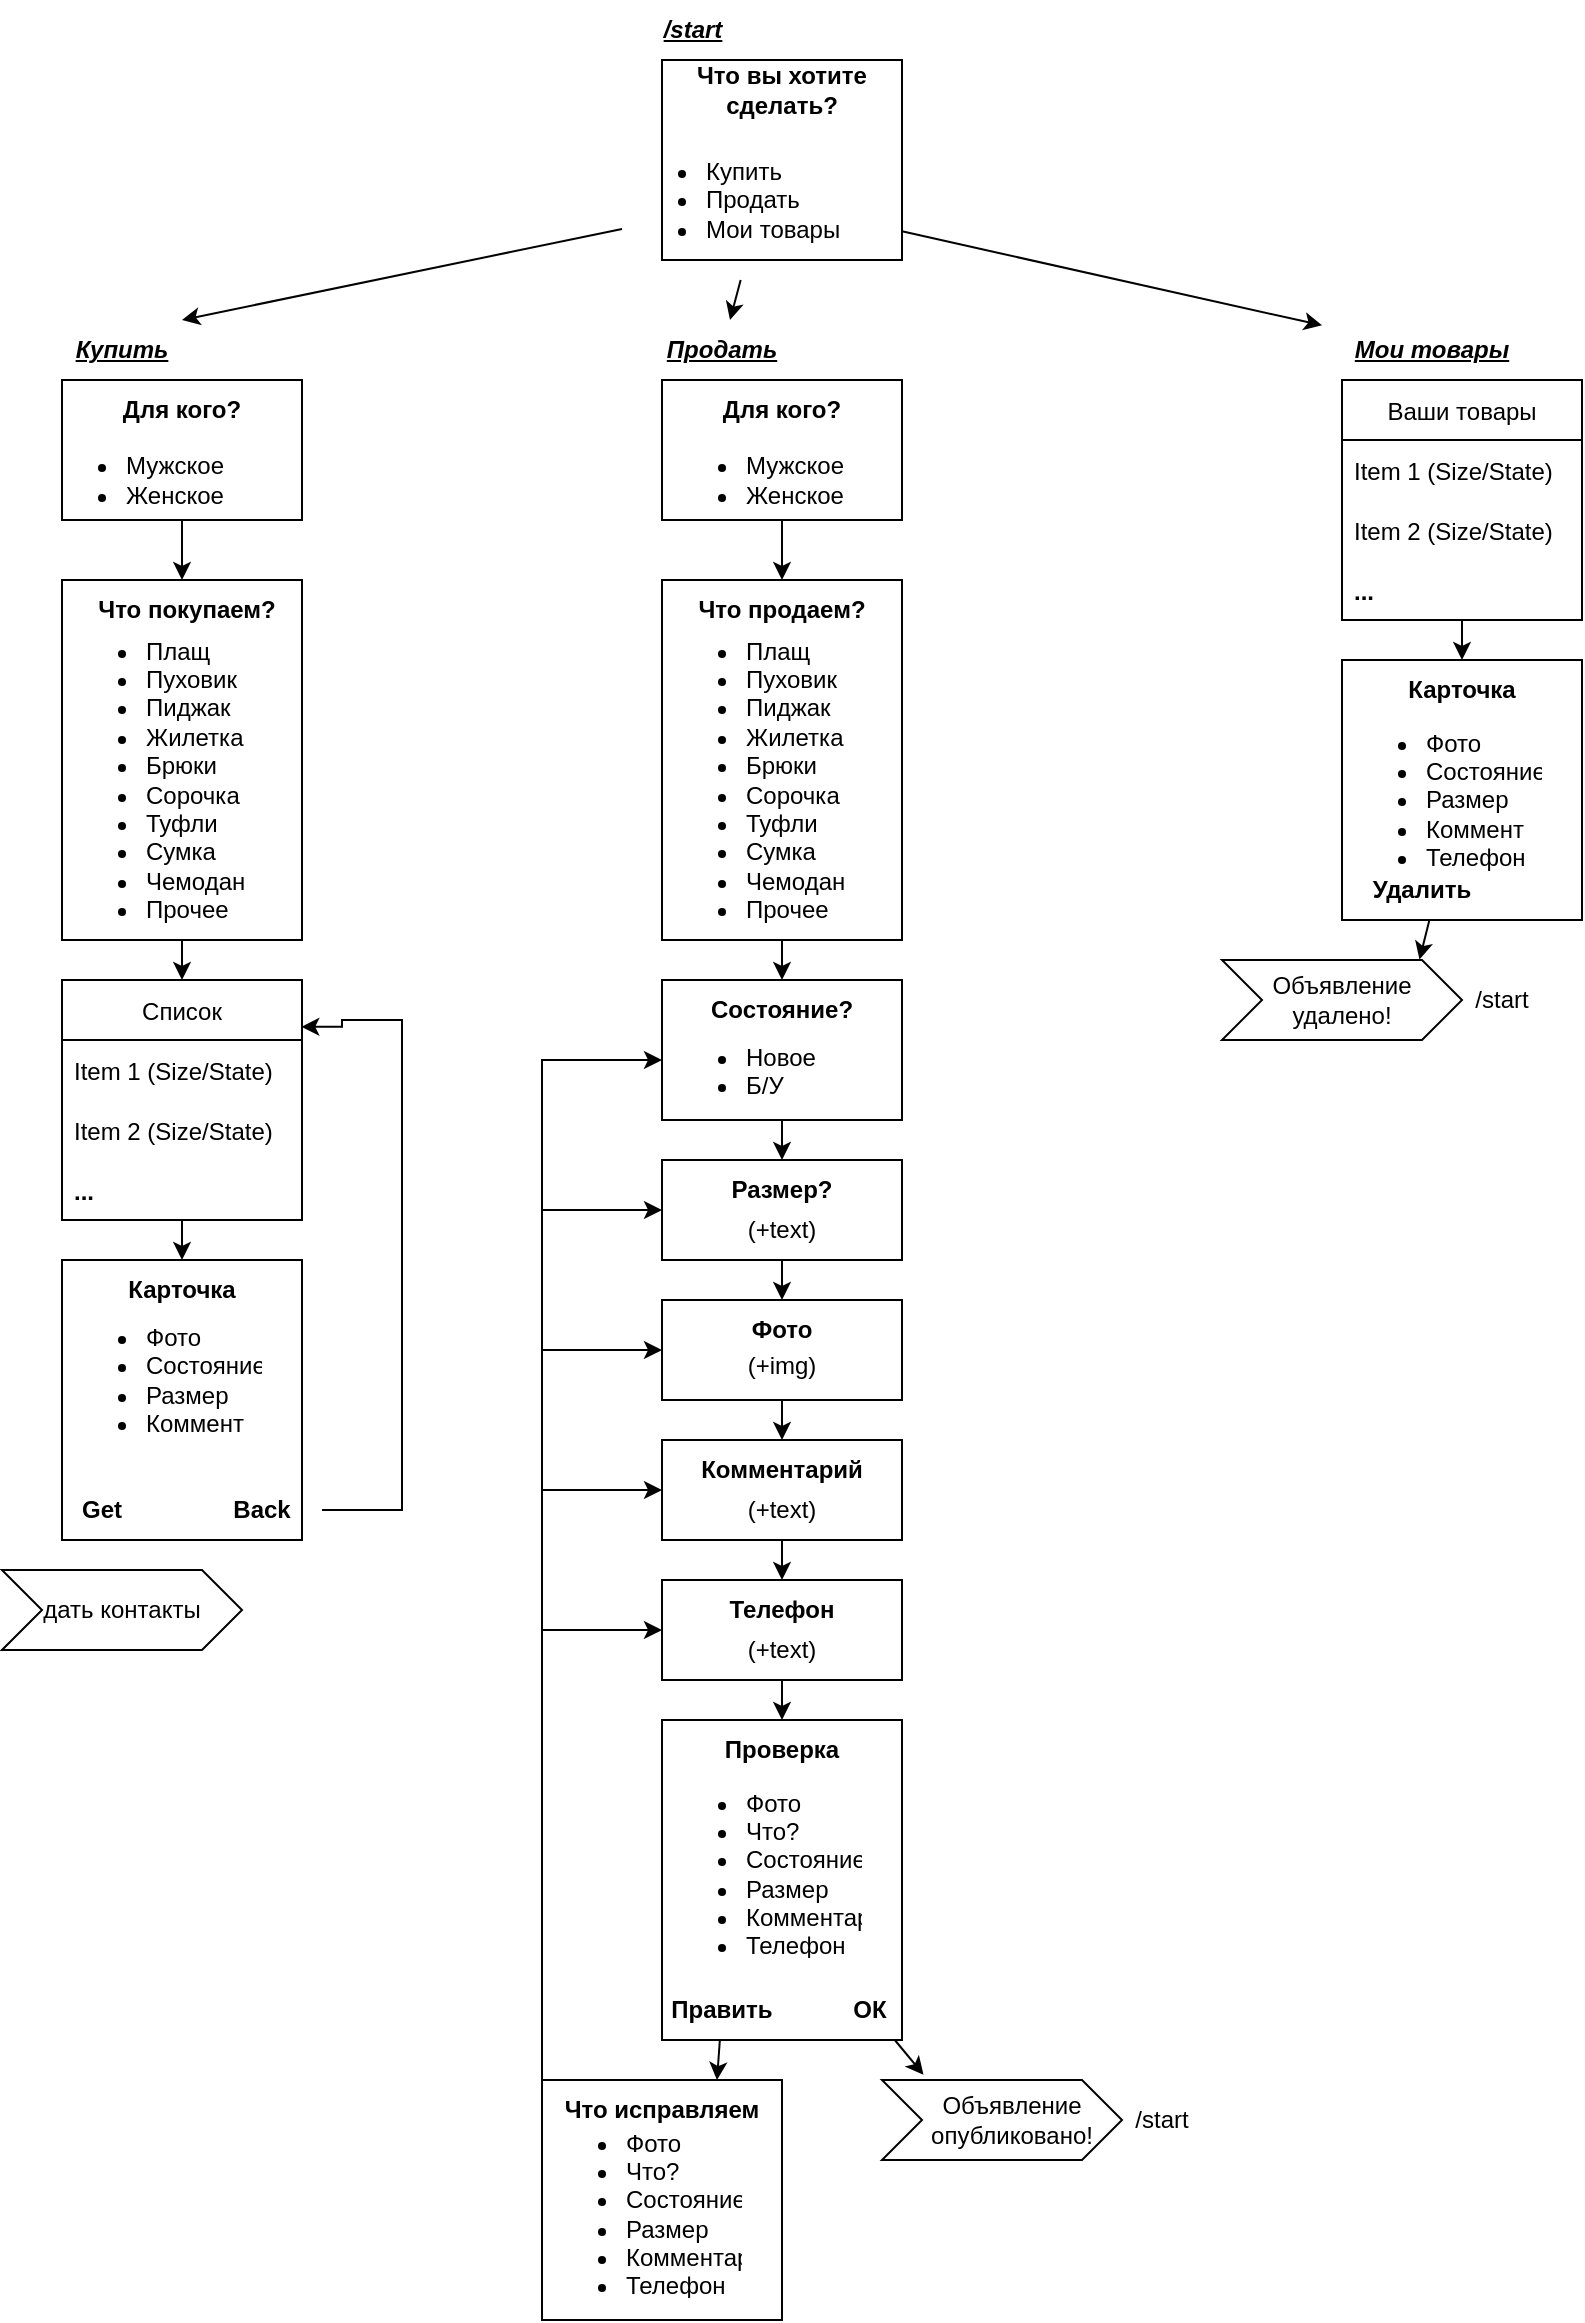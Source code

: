 <mxfile version="20.4.1" type="device"><diagram id="dTQ5eyEPAnfbLw3AmgCp" name="Страница 1"><mxGraphModel dx="1138" dy="603" grid="1" gridSize="10" guides="1" tooltips="1" connect="1" arrows="1" fold="1" page="1" pageScale="1" pageWidth="827" pageHeight="1169" math="0" shadow="0"><root><mxCell id="0"/><mxCell id="1" parent="0"/><mxCell id="f-jlV77nB6q5IYihEMAb-1" value="" style="rounded=0;whiteSpace=wrap;html=1;" vertex="1" parent="1"><mxGeometry x="340" y="40" width="120" height="100" as="geometry"/></mxCell><mxCell id="f-jlV77nB6q5IYihEMAb-2" value="/start" style="text;html=1;align=center;verticalAlign=middle;resizable=0;points=[];autosize=1;strokeColor=none;fillColor=none;fontStyle=7" vertex="1" parent="1"><mxGeometry x="330" y="10" width="50" height="30" as="geometry"/></mxCell><mxCell id="f-jlV77nB6q5IYihEMAb-4" value="&lt;ul&gt;&lt;li&gt;Купить&lt;/li&gt;&lt;li&gt;Продать&lt;/li&gt;&lt;li&gt;Мои товары&lt;/li&gt;&lt;/ul&gt;" style="text;strokeColor=none;fillColor=none;html=1;whiteSpace=wrap;verticalAlign=middle;overflow=hidden;" vertex="1" parent="1"><mxGeometry x="320" y="70" width="140" height="80" as="geometry"/></mxCell><mxCell id="f-jlV77nB6q5IYihEMAb-5" value="Что вы хотите сделать?" style="text;html=1;strokeColor=none;fillColor=none;align=center;verticalAlign=middle;whiteSpace=wrap;rounded=0;fontStyle=1" vertex="1" parent="1"><mxGeometry x="355" y="40" width="90" height="30" as="geometry"/></mxCell><mxCell id="f-jlV77nB6q5IYihEMAb-6" value="" style="rounded=0;whiteSpace=wrap;html=1;" vertex="1" parent="1"><mxGeometry x="340" y="200" width="120" height="70" as="geometry"/></mxCell><mxCell id="f-jlV77nB6q5IYihEMAb-7" value="Продать" style="text;html=1;strokeColor=none;fillColor=none;align=center;verticalAlign=middle;whiteSpace=wrap;rounded=0;fontStyle=7" vertex="1" parent="1"><mxGeometry x="340" y="170" width="60" height="30" as="geometry"/></mxCell><mxCell id="f-jlV77nB6q5IYihEMAb-8" value="" style="rounded=0;whiteSpace=wrap;html=1;" vertex="1" parent="1"><mxGeometry x="40" y="200" width="120" height="70" as="geometry"/></mxCell><mxCell id="f-jlV77nB6q5IYihEMAb-9" value="Купить" style="text;html=1;strokeColor=none;fillColor=none;align=center;verticalAlign=middle;whiteSpace=wrap;rounded=0;fontStyle=7" vertex="1" parent="1"><mxGeometry x="40" y="170" width="60" height="30" as="geometry"/></mxCell><mxCell id="f-jlV77nB6q5IYihEMAb-11" value="" style="endArrow=classic;html=1;rounded=0;entryX=1;entryY=0;entryDx=0;entryDy=0;" edge="1" parent="1" source="f-jlV77nB6q5IYihEMAb-4" target="f-jlV77nB6q5IYihEMAb-9"><mxGeometry width="50" height="50" relative="1" as="geometry"><mxPoint x="230" y="190" as="sourcePoint"/><mxPoint x="280" y="140" as="targetPoint"/></mxGeometry></mxCell><mxCell id="f-jlV77nB6q5IYihEMAb-13" value="Мои товары" style="text;html=1;strokeColor=none;fillColor=none;align=center;verticalAlign=middle;whiteSpace=wrap;rounded=0;fontStyle=7" vertex="1" parent="1"><mxGeometry x="670" y="170" width="110" height="30" as="geometry"/></mxCell><mxCell id="f-jlV77nB6q5IYihEMAb-14" value="" style="endArrow=classic;html=1;rounded=0;" edge="1" parent="1" source="f-jlV77nB6q5IYihEMAb-4" target="f-jlV77nB6q5IYihEMAb-7"><mxGeometry width="50" height="50" relative="1" as="geometry"><mxPoint x="250" y="270" as="sourcePoint"/><mxPoint x="300" y="220" as="targetPoint"/></mxGeometry></mxCell><mxCell id="f-jlV77nB6q5IYihEMAb-15" value="" style="endArrow=classic;html=1;rounded=0;" edge="1" parent="1" source="f-jlV77nB6q5IYihEMAb-4" target="f-jlV77nB6q5IYihEMAb-13"><mxGeometry width="50" height="50" relative="1" as="geometry"><mxPoint x="550" y="240" as="sourcePoint"/><mxPoint x="600" y="190" as="targetPoint"/></mxGeometry></mxCell><mxCell id="f-jlV77nB6q5IYihEMAb-16" value="Для кого?" style="text;html=1;strokeColor=none;fillColor=none;align=center;verticalAlign=middle;whiteSpace=wrap;rounded=0;fontStyle=1" vertex="1" parent="1"><mxGeometry x="355" y="200" width="90" height="30" as="geometry"/></mxCell><mxCell id="f-jlV77nB6q5IYihEMAb-18" value="&lt;ul&gt;&lt;li&gt;Мужское&lt;/li&gt;&lt;li&gt;Женское&lt;/li&gt;&lt;/ul&gt;" style="text;strokeColor=none;fillColor=none;html=1;whiteSpace=wrap;verticalAlign=middle;overflow=hidden;" vertex="1" parent="1"><mxGeometry x="340" y="210" width="100" height="80" as="geometry"/></mxCell><mxCell id="f-jlV77nB6q5IYihEMAb-19" value="" style="endArrow=classic;html=1;rounded=0;" edge="1" parent="1" source="f-jlV77nB6q5IYihEMAb-6"><mxGeometry width="50" height="50" relative="1" as="geometry"><mxPoint x="570" y="250" as="sourcePoint"/><mxPoint x="400" y="300" as="targetPoint"/></mxGeometry></mxCell><mxCell id="f-jlV77nB6q5IYihEMAb-20" value="" style="rounded=0;whiteSpace=wrap;html=1;" vertex="1" parent="1"><mxGeometry x="340" y="300" width="120" height="180" as="geometry"/></mxCell><mxCell id="f-jlV77nB6q5IYihEMAb-21" value="Что продаем?" style="text;html=1;strokeColor=none;fillColor=none;align=center;verticalAlign=middle;whiteSpace=wrap;rounded=0;fontStyle=1" vertex="1" parent="1"><mxGeometry x="355" y="300" width="90" height="30" as="geometry"/></mxCell><mxCell id="f-jlV77nB6q5IYihEMAb-23" value="&lt;ul&gt;&lt;li&gt;Плащ&lt;/li&gt;&lt;li&gt;Пуховик&lt;/li&gt;&lt;li&gt;Пиджак&lt;/li&gt;&lt;li&gt;Жилетка&lt;/li&gt;&lt;li&gt;Брюки&lt;/li&gt;&lt;li&gt;Сорочка&lt;/li&gt;&lt;li&gt;Туфли&lt;/li&gt;&lt;li&gt;Сумка&lt;/li&gt;&lt;li&gt;Чемодан&lt;/li&gt;&lt;li&gt;Прочее&lt;/li&gt;&lt;/ul&gt;" style="text;strokeColor=none;fillColor=none;html=1;whiteSpace=wrap;verticalAlign=middle;overflow=hidden;" vertex="1" parent="1"><mxGeometry x="340" y="310" width="110" height="180" as="geometry"/></mxCell><mxCell id="f-jlV77nB6q5IYihEMAb-24" value="" style="rounded=0;whiteSpace=wrap;html=1;" vertex="1" parent="1"><mxGeometry x="340" y="500" width="120" height="70" as="geometry"/></mxCell><mxCell id="f-jlV77nB6q5IYihEMAb-25" value="" style="endArrow=classic;html=1;rounded=0;entryX=0.5;entryY=0;entryDx=0;entryDy=0;" edge="1" parent="1" source="f-jlV77nB6q5IYihEMAb-20" target="f-jlV77nB6q5IYihEMAb-24"><mxGeometry width="50" height="50" relative="1" as="geometry"><mxPoint x="210" y="550" as="sourcePoint"/><mxPoint x="260" y="500" as="targetPoint"/></mxGeometry></mxCell><mxCell id="f-jlV77nB6q5IYihEMAb-26" value="Состояние?" style="text;html=1;strokeColor=none;fillColor=none;align=center;verticalAlign=middle;whiteSpace=wrap;rounded=0;fontStyle=1" vertex="1" parent="1"><mxGeometry x="370" y="500" width="60" height="30" as="geometry"/></mxCell><mxCell id="f-jlV77nB6q5IYihEMAb-27" value="&lt;ul&gt;&lt;li&gt;Новое&lt;/li&gt;&lt;li&gt;Б/У&lt;/li&gt;&lt;/ul&gt;" style="text;strokeColor=none;fillColor=none;html=1;whiteSpace=wrap;verticalAlign=middle;overflow=hidden;" vertex="1" parent="1"><mxGeometry x="340" y="517.5" width="100" height="45" as="geometry"/></mxCell><mxCell id="f-jlV77nB6q5IYihEMAb-28" value="" style="rounded=0;whiteSpace=wrap;html=1;" vertex="1" parent="1"><mxGeometry x="340" y="590" width="120" height="50" as="geometry"/></mxCell><mxCell id="f-jlV77nB6q5IYihEMAb-29" value="" style="endArrow=classic;html=1;rounded=0;entryX=0.5;entryY=0;entryDx=0;entryDy=0;" edge="1" parent="1" source="f-jlV77nB6q5IYihEMAb-24" target="f-jlV77nB6q5IYihEMAb-28"><mxGeometry width="50" height="50" relative="1" as="geometry"><mxPoint x="150" y="610" as="sourcePoint"/><mxPoint x="200" y="560" as="targetPoint"/></mxGeometry></mxCell><mxCell id="f-jlV77nB6q5IYihEMAb-30" value="Размер?" style="text;html=1;strokeColor=none;fillColor=none;align=center;verticalAlign=middle;whiteSpace=wrap;rounded=0;fontStyle=1" vertex="1" parent="1"><mxGeometry x="370" y="590" width="60" height="30" as="geometry"/></mxCell><mxCell id="f-jlV77nB6q5IYihEMAb-31" value="(+text)" style="text;html=1;strokeColor=none;fillColor=none;align=center;verticalAlign=middle;whiteSpace=wrap;rounded=0;" vertex="1" parent="1"><mxGeometry x="370" y="610" width="60" height="30" as="geometry"/></mxCell><mxCell id="f-jlV77nB6q5IYihEMAb-32" value="" style="rounded=0;whiteSpace=wrap;html=1;" vertex="1" parent="1"><mxGeometry x="340" y="660" width="120" height="50" as="geometry"/></mxCell><mxCell id="f-jlV77nB6q5IYihEMAb-33" value="" style="endArrow=classic;html=1;rounded=0;" edge="1" parent="1" source="f-jlV77nB6q5IYihEMAb-28" target="f-jlV77nB6q5IYihEMAb-32"><mxGeometry width="50" height="50" relative="1" as="geometry"><mxPoint x="260" y="730" as="sourcePoint"/><mxPoint x="310" y="680" as="targetPoint"/></mxGeometry></mxCell><mxCell id="f-jlV77nB6q5IYihEMAb-34" value="Фото" style="text;html=1;strokeColor=none;fillColor=none;align=center;verticalAlign=middle;whiteSpace=wrap;rounded=0;fontStyle=1" vertex="1" parent="1"><mxGeometry x="350" y="660" width="100" height="30" as="geometry"/></mxCell><mxCell id="f-jlV77nB6q5IYihEMAb-35" value="(+img)" style="text;html=1;strokeColor=none;fillColor=none;align=center;verticalAlign=middle;whiteSpace=wrap;rounded=0;" vertex="1" parent="1"><mxGeometry x="370" y="675" width="60" height="35" as="geometry"/></mxCell><mxCell id="f-jlV77nB6q5IYihEMAb-36" value="" style="rounded=0;whiteSpace=wrap;html=1;" vertex="1" parent="1"><mxGeometry x="340" y="730" width="120" height="50" as="geometry"/></mxCell><mxCell id="f-jlV77nB6q5IYihEMAb-37" value="" style="endArrow=classic;html=1;rounded=0;" edge="1" parent="1" source="f-jlV77nB6q5IYihEMAb-32" target="f-jlV77nB6q5IYihEMAb-36"><mxGeometry width="50" height="50" relative="1" as="geometry"><mxPoint x="240" y="790" as="sourcePoint"/><mxPoint x="290" y="740" as="targetPoint"/></mxGeometry></mxCell><mxCell id="f-jlV77nB6q5IYihEMAb-38" value="Комментарий" style="text;html=1;strokeColor=none;fillColor=none;align=center;verticalAlign=middle;whiteSpace=wrap;rounded=0;fontStyle=1" vertex="1" parent="1"><mxGeometry x="355" y="730" width="90" height="30" as="geometry"/></mxCell><mxCell id="f-jlV77nB6q5IYihEMAb-39" value="(+text)" style="text;html=1;strokeColor=none;fillColor=none;align=center;verticalAlign=middle;whiteSpace=wrap;rounded=0;" vertex="1" parent="1"><mxGeometry x="370" y="750" width="60" height="30" as="geometry"/></mxCell><mxCell id="f-jlV77nB6q5IYihEMAb-40" value="" style="rounded=0;whiteSpace=wrap;html=1;" vertex="1" parent="1"><mxGeometry x="340" y="800" width="120" height="50" as="geometry"/></mxCell><mxCell id="f-jlV77nB6q5IYihEMAb-41" value="" style="endArrow=classic;html=1;rounded=0;" edge="1" parent="1" source="f-jlV77nB6q5IYihEMAb-36" target="f-jlV77nB6q5IYihEMAb-40"><mxGeometry width="50" height="50" relative="1" as="geometry"><mxPoint x="280" y="930" as="sourcePoint"/><mxPoint x="330" y="880" as="targetPoint"/></mxGeometry></mxCell><mxCell id="f-jlV77nB6q5IYihEMAb-42" value="Телефон" style="text;html=1;strokeColor=none;fillColor=none;align=center;verticalAlign=middle;whiteSpace=wrap;rounded=0;fontStyle=1" vertex="1" parent="1"><mxGeometry x="370" y="800" width="60" height="30" as="geometry"/></mxCell><mxCell id="f-jlV77nB6q5IYihEMAb-43" value="(+text)" style="text;html=1;strokeColor=none;fillColor=none;align=center;verticalAlign=middle;whiteSpace=wrap;rounded=0;" vertex="1" parent="1"><mxGeometry x="370" y="820" width="60" height="30" as="geometry"/></mxCell><mxCell id="f-jlV77nB6q5IYihEMAb-44" value="" style="rounded=0;whiteSpace=wrap;html=1;" vertex="1" parent="1"><mxGeometry x="340" y="870" width="120" height="160" as="geometry"/></mxCell><mxCell id="f-jlV77nB6q5IYihEMAb-45" value="" style="endArrow=classic;html=1;rounded=0;" edge="1" parent="1" source="f-jlV77nB6q5IYihEMAb-40" target="f-jlV77nB6q5IYihEMAb-44"><mxGeometry width="50" height="50" relative="1" as="geometry"><mxPoint x="270" y="920" as="sourcePoint"/><mxPoint x="320" y="870" as="targetPoint"/></mxGeometry></mxCell><mxCell id="f-jlV77nB6q5IYihEMAb-46" value="Проверка" style="text;html=1;strokeColor=none;fillColor=none;align=center;verticalAlign=middle;whiteSpace=wrap;rounded=0;fontStyle=1" vertex="1" parent="1"><mxGeometry x="370" y="870" width="60" height="30" as="geometry"/></mxCell><mxCell id="f-jlV77nB6q5IYihEMAb-47" value="&lt;ul&gt;&lt;li&gt;Фото&lt;/li&gt;&lt;li&gt;Что?&lt;/li&gt;&lt;li&gt;Состояние&lt;/li&gt;&lt;li&gt;Размер&lt;/li&gt;&lt;li&gt;Комментарий&amp;nbsp;&lt;/li&gt;&lt;li&gt;Телефон&lt;/li&gt;&lt;/ul&gt;" style="text;strokeColor=none;fillColor=none;html=1;whiteSpace=wrap;verticalAlign=middle;overflow=hidden;" vertex="1" parent="1"><mxGeometry x="340" y="890" width="100" height="100" as="geometry"/></mxCell><mxCell id="f-jlV77nB6q5IYihEMAb-48" value="Править" style="text;html=1;strokeColor=none;fillColor=none;align=center;verticalAlign=middle;whiteSpace=wrap;rounded=0;fontStyle=1" vertex="1" parent="1"><mxGeometry x="340" y="1000" width="60" height="30" as="geometry"/></mxCell><mxCell id="f-jlV77nB6q5IYihEMAb-49" value="ОК" style="text;html=1;strokeColor=none;fillColor=none;align=center;verticalAlign=middle;whiteSpace=wrap;rounded=0;fontStyle=1" vertex="1" parent="1"><mxGeometry x="414" y="1000" width="60" height="30" as="geometry"/></mxCell><mxCell id="f-jlV77nB6q5IYihEMAb-50" value="" style="rounded=0;whiteSpace=wrap;html=1;" vertex="1" parent="1"><mxGeometry x="280" y="1050" width="120" height="120" as="geometry"/></mxCell><mxCell id="f-jlV77nB6q5IYihEMAb-52" value="" style="shape=step;perimeter=stepPerimeter;whiteSpace=wrap;html=1;fixedSize=1;" vertex="1" parent="1"><mxGeometry x="450" y="1050" width="120" height="40" as="geometry"/></mxCell><mxCell id="f-jlV77nB6q5IYihEMAb-53" value="Объявление опубликовано!" style="text;html=1;strokeColor=none;fillColor=none;align=center;verticalAlign=middle;whiteSpace=wrap;rounded=0;" vertex="1" parent="1"><mxGeometry x="450" y="1055" width="130" height="30" as="geometry"/></mxCell><mxCell id="f-jlV77nB6q5IYihEMAb-54" value="/start" style="text;html=1;strokeColor=none;fillColor=none;align=center;verticalAlign=middle;whiteSpace=wrap;rounded=0;" vertex="1" parent="1"><mxGeometry x="560" y="1055" width="60" height="30" as="geometry"/></mxCell><mxCell id="f-jlV77nB6q5IYihEMAb-55" value="Что исправляем" style="text;html=1;strokeColor=none;fillColor=none;align=center;verticalAlign=middle;whiteSpace=wrap;rounded=0;fontStyle=1" vertex="1" parent="1"><mxGeometry x="285" y="1050" width="110" height="30" as="geometry"/></mxCell><mxCell id="f-jlV77nB6q5IYihEMAb-56" value="&lt;ul&gt;&lt;li&gt;Фото&lt;/li&gt;&lt;li&gt;Что?&lt;/li&gt;&lt;li&gt;Состояние&lt;/li&gt;&lt;li&gt;Размер&lt;/li&gt;&lt;li&gt;Комментарий&amp;nbsp;&lt;/li&gt;&lt;li&gt;Телефон&lt;/li&gt;&lt;/ul&gt;" style="text;strokeColor=none;fillColor=none;html=1;whiteSpace=wrap;verticalAlign=middle;overflow=hidden;" vertex="1" parent="1"><mxGeometry x="280" y="1060" width="100" height="100" as="geometry"/></mxCell><mxCell id="f-jlV77nB6q5IYihEMAb-58" value="" style="edgeStyle=segmentEdgeStyle;endArrow=classic;html=1;rounded=0;entryX=0;entryY=0.5;entryDx=0;entryDy=0;exitX=0;exitY=0;exitDx=0;exitDy=0;" edge="1" parent="1" source="f-jlV77nB6q5IYihEMAb-50" target="f-jlV77nB6q5IYihEMAb-32"><mxGeometry width="50" height="50" relative="1" as="geometry"><mxPoint x="180" y="980" as="sourcePoint"/><mxPoint x="230" y="930" as="targetPoint"/><Array as="points"><mxPoint x="280" y="685"/></Array></mxGeometry></mxCell><mxCell id="f-jlV77nB6q5IYihEMAb-60" value="" style="edgeStyle=segmentEdgeStyle;endArrow=classic;html=1;rounded=0;entryX=0;entryY=0.5;entryDx=0;entryDy=0;" edge="1" parent="1" target="f-jlV77nB6q5IYihEMAb-27"><mxGeometry width="50" height="50" relative="1" as="geometry"><mxPoint x="280" y="690" as="sourcePoint"/><mxPoint x="300" y="540" as="targetPoint"/><Array as="points"><mxPoint x="280" y="540"/></Array></mxGeometry></mxCell><mxCell id="f-jlV77nB6q5IYihEMAb-61" value="" style="endArrow=classic;html=1;rounded=0;entryX=0;entryY=0.5;entryDx=0;entryDy=0;" edge="1" parent="1" target="f-jlV77nB6q5IYihEMAb-28"><mxGeometry width="50" height="50" relative="1" as="geometry"><mxPoint x="280" y="615" as="sourcePoint"/><mxPoint x="220" y="590" as="targetPoint"/></mxGeometry></mxCell><mxCell id="f-jlV77nB6q5IYihEMAb-62" value="" style="endArrow=classic;html=1;rounded=0;entryX=0;entryY=0.5;entryDx=0;entryDy=0;" edge="1" parent="1" target="f-jlV77nB6q5IYihEMAb-40"><mxGeometry width="50" height="50" relative="1" as="geometry"><mxPoint x="280" y="825" as="sourcePoint"/><mxPoint x="220" y="810" as="targetPoint"/></mxGeometry></mxCell><mxCell id="f-jlV77nB6q5IYihEMAb-63" value="" style="endArrow=classic;html=1;rounded=0;entryX=0;entryY=0.5;entryDx=0;entryDy=0;" edge="1" parent="1" target="f-jlV77nB6q5IYihEMAb-36"><mxGeometry width="50" height="50" relative="1" as="geometry"><mxPoint x="280" y="755" as="sourcePoint"/><mxPoint x="210" y="730" as="targetPoint"/></mxGeometry></mxCell><mxCell id="f-jlV77nB6q5IYihEMAb-64" value="" style="endArrow=classic;html=1;rounded=0;entryX=0.75;entryY=0;entryDx=0;entryDy=0;" edge="1" parent="1" source="f-jlV77nB6q5IYihEMAb-48" target="f-jlV77nB6q5IYihEMAb-55"><mxGeometry width="50" height="50" relative="1" as="geometry"><mxPoint x="140" y="1050" as="sourcePoint"/><mxPoint x="190" y="1000" as="targetPoint"/></mxGeometry></mxCell><mxCell id="f-jlV77nB6q5IYihEMAb-66" value="" style="endArrow=classic;html=1;rounded=0;entryX=0.173;entryY=-0.065;entryDx=0;entryDy=0;entryPerimeter=0;" edge="1" parent="1" source="f-jlV77nB6q5IYihEMAb-49" target="f-jlV77nB6q5IYihEMAb-52"><mxGeometry width="50" height="50" relative="1" as="geometry"><mxPoint x="100" y="1050" as="sourcePoint"/><mxPoint x="150" y="1000" as="targetPoint"/></mxGeometry></mxCell><mxCell id="f-jlV77nB6q5IYihEMAb-67" value="&lt;ul&gt;&lt;li&gt;Мужское&lt;/li&gt;&lt;li&gt;Женское&lt;/li&gt;&lt;/ul&gt;" style="text;strokeColor=none;fillColor=none;html=1;whiteSpace=wrap;verticalAlign=middle;overflow=hidden;" vertex="1" parent="1"><mxGeometry x="30" y="210" width="100" height="80" as="geometry"/></mxCell><mxCell id="f-jlV77nB6q5IYihEMAb-68" value="Для кого?" style="text;html=1;strokeColor=none;fillColor=none;align=center;verticalAlign=middle;whiteSpace=wrap;rounded=0;fontStyle=1" vertex="1" parent="1"><mxGeometry x="55" y="200" width="90" height="30" as="geometry"/></mxCell><mxCell id="f-jlV77nB6q5IYihEMAb-69" value="" style="rounded=0;whiteSpace=wrap;html=1;" vertex="1" parent="1"><mxGeometry x="40" y="300" width="120" height="180" as="geometry"/></mxCell><mxCell id="f-jlV77nB6q5IYihEMAb-70" value="Что покупаем?" style="text;html=1;strokeColor=none;fillColor=none;align=center;verticalAlign=middle;whiteSpace=wrap;rounded=0;fontStyle=1" vertex="1" parent="1"><mxGeometry x="55" y="300" width="95" height="30" as="geometry"/></mxCell><mxCell id="f-jlV77nB6q5IYihEMAb-71" value="&lt;ul&gt;&lt;li&gt;Плащ&lt;/li&gt;&lt;li&gt;Пуховик&lt;/li&gt;&lt;li&gt;Пиджак&lt;/li&gt;&lt;li&gt;Жилетка&lt;/li&gt;&lt;li&gt;Брюки&lt;/li&gt;&lt;li&gt;Сорочка&lt;/li&gt;&lt;li&gt;Туфли&lt;/li&gt;&lt;li&gt;Сумка&lt;/li&gt;&lt;li&gt;Чемодан&lt;/li&gt;&lt;li&gt;Прочее&lt;/li&gt;&lt;/ul&gt;" style="text;strokeColor=none;fillColor=none;html=1;whiteSpace=wrap;verticalAlign=middle;overflow=hidden;" vertex="1" parent="1"><mxGeometry x="40" y="310" width="110" height="180" as="geometry"/></mxCell><mxCell id="f-jlV77nB6q5IYihEMAb-72" value="" style="endArrow=classic;html=1;rounded=0;" edge="1" parent="1" source="f-jlV77nB6q5IYihEMAb-8" target="f-jlV77nB6q5IYihEMAb-69"><mxGeometry width="50" height="50" relative="1" as="geometry"><mxPoint x="190" y="340" as="sourcePoint"/><mxPoint x="240" y="290" as="targetPoint"/></mxGeometry></mxCell><mxCell id="f-jlV77nB6q5IYihEMAb-74" value="Список" style="swimlane;fontStyle=0;childLayout=stackLayout;horizontal=1;startSize=30;horizontalStack=0;resizeParent=1;resizeParentMax=0;resizeLast=0;collapsible=1;marginBottom=0;" vertex="1" parent="1"><mxGeometry x="40" y="500" width="120" height="120" as="geometry"/></mxCell><mxCell id="f-jlV77nB6q5IYihEMAb-75" value="Item 1 (Size/State)" style="text;strokeColor=none;fillColor=none;align=left;verticalAlign=middle;spacingLeft=4;spacingRight=4;overflow=hidden;points=[[0,0.5],[1,0.5]];portConstraint=eastwest;rotatable=0;" vertex="1" parent="f-jlV77nB6q5IYihEMAb-74"><mxGeometry y="30" width="120" height="30" as="geometry"/></mxCell><mxCell id="f-jlV77nB6q5IYihEMAb-76" value="Item 2 (Size/State)" style="text;strokeColor=none;fillColor=none;align=left;verticalAlign=middle;spacingLeft=4;spacingRight=4;overflow=hidden;points=[[0,0.5],[1,0.5]];portConstraint=eastwest;rotatable=0;" vertex="1" parent="f-jlV77nB6q5IYihEMAb-74"><mxGeometry y="60" width="120" height="30" as="geometry"/></mxCell><mxCell id="f-jlV77nB6q5IYihEMAb-77" value="..." style="text;strokeColor=none;fillColor=none;align=left;verticalAlign=middle;spacingLeft=4;spacingRight=4;overflow=hidden;points=[[0,0.5],[1,0.5]];portConstraint=eastwest;rotatable=0;fontStyle=1" vertex="1" parent="f-jlV77nB6q5IYihEMAb-74"><mxGeometry y="90" width="120" height="30" as="geometry"/></mxCell><mxCell id="f-jlV77nB6q5IYihEMAb-78" value="" style="endArrow=classic;html=1;rounded=0;entryX=0.5;entryY=0;entryDx=0;entryDy=0;" edge="1" parent="1" source="f-jlV77nB6q5IYihEMAb-69" target="f-jlV77nB6q5IYihEMAb-74"><mxGeometry width="50" height="50" relative="1" as="geometry"><mxPoint x="220" y="550" as="sourcePoint"/><mxPoint x="270" y="500" as="targetPoint"/></mxGeometry></mxCell><mxCell id="f-jlV77nB6q5IYihEMAb-81" value="" style="rounded=0;whiteSpace=wrap;html=1;" vertex="1" parent="1"><mxGeometry x="40" y="640" width="120" height="140" as="geometry"/></mxCell><mxCell id="f-jlV77nB6q5IYihEMAb-82" value="Карточка" style="text;html=1;strokeColor=none;fillColor=none;align=center;verticalAlign=middle;whiteSpace=wrap;rounded=0;fontStyle=1" vertex="1" parent="1"><mxGeometry x="70" y="640" width="60" height="30" as="geometry"/></mxCell><mxCell id="f-jlV77nB6q5IYihEMAb-83" value="&lt;ul&gt;&lt;li&gt;Фото&lt;/li&gt;&lt;li&gt;Состояние&lt;/li&gt;&lt;li&gt;Размер&lt;/li&gt;&lt;li&gt;Коммент&amp;nbsp;&lt;/li&gt;&lt;/ul&gt;" style="text;strokeColor=none;fillColor=none;html=1;whiteSpace=wrap;verticalAlign=middle;overflow=hidden;" vertex="1" parent="1"><mxGeometry x="40" y="650" width="100" height="100" as="geometry"/></mxCell><mxCell id="f-jlV77nB6q5IYihEMAb-84" value="Ваши товары" style="swimlane;fontStyle=0;childLayout=stackLayout;horizontal=1;startSize=30;horizontalStack=0;resizeParent=1;resizeParentMax=0;resizeLast=0;collapsible=1;marginBottom=0;" vertex="1" parent="1"><mxGeometry x="680" y="200" width="120" height="120" as="geometry"/></mxCell><mxCell id="f-jlV77nB6q5IYihEMAb-85" value="Item 1 (Size/State)" style="text;strokeColor=none;fillColor=none;align=left;verticalAlign=middle;spacingLeft=4;spacingRight=4;overflow=hidden;points=[[0,0.5],[1,0.5]];portConstraint=eastwest;rotatable=0;" vertex="1" parent="f-jlV77nB6q5IYihEMAb-84"><mxGeometry y="30" width="120" height="30" as="geometry"/></mxCell><mxCell id="f-jlV77nB6q5IYihEMAb-86" value="Item 2 (Size/State)" style="text;strokeColor=none;fillColor=none;align=left;verticalAlign=middle;spacingLeft=4;spacingRight=4;overflow=hidden;points=[[0,0.5],[1,0.5]];portConstraint=eastwest;rotatable=0;" vertex="1" parent="f-jlV77nB6q5IYihEMAb-84"><mxGeometry y="60" width="120" height="30" as="geometry"/></mxCell><mxCell id="f-jlV77nB6q5IYihEMAb-87" value="..." style="text;strokeColor=none;fillColor=none;align=left;verticalAlign=middle;spacingLeft=4;spacingRight=4;overflow=hidden;points=[[0,0.5],[1,0.5]];portConstraint=eastwest;rotatable=0;fontStyle=1" vertex="1" parent="f-jlV77nB6q5IYihEMAb-84"><mxGeometry y="90" width="120" height="30" as="geometry"/></mxCell><mxCell id="f-jlV77nB6q5IYihEMAb-88" value="" style="endArrow=classic;html=1;rounded=0;" edge="1" parent="1" source="f-jlV77nB6q5IYihEMAb-74" target="f-jlV77nB6q5IYihEMAb-81"><mxGeometry width="50" height="50" relative="1" as="geometry"><mxPoint x="180" y="660" as="sourcePoint"/><mxPoint x="230" y="610" as="targetPoint"/></mxGeometry></mxCell><mxCell id="f-jlV77nB6q5IYihEMAb-89" value="" style="rounded=0;whiteSpace=wrap;html=1;" vertex="1" parent="1"><mxGeometry x="680" y="340" width="120" height="130" as="geometry"/></mxCell><mxCell id="f-jlV77nB6q5IYihEMAb-90" value="Карточка" style="text;html=1;strokeColor=none;fillColor=none;align=center;verticalAlign=middle;whiteSpace=wrap;rounded=0;fontStyle=1" vertex="1" parent="1"><mxGeometry x="710" y="340" width="60" height="30" as="geometry"/></mxCell><mxCell id="f-jlV77nB6q5IYihEMAb-91" value="&lt;ul&gt;&lt;li&gt;Фото&lt;/li&gt;&lt;li&gt;Состояние&lt;/li&gt;&lt;li&gt;Размер&lt;/li&gt;&lt;li&gt;Коммент&amp;nbsp;&lt;/li&gt;&lt;li&gt;Телефон&lt;/li&gt;&lt;/ul&gt;" style="text;strokeColor=none;fillColor=none;html=1;whiteSpace=wrap;verticalAlign=middle;overflow=hidden;" vertex="1" parent="1"><mxGeometry x="680" y="360" width="100" height="100" as="geometry"/></mxCell><mxCell id="f-jlV77nB6q5IYihEMAb-92" value="" style="endArrow=classic;html=1;rounded=0;" edge="1" parent="1" source="f-jlV77nB6q5IYihEMAb-84" target="f-jlV77nB6q5IYihEMAb-89"><mxGeometry width="50" height="50" relative="1" as="geometry"><mxPoint x="550" y="470" as="sourcePoint"/><mxPoint x="590" y="420" as="targetPoint"/></mxGeometry></mxCell><mxCell id="f-jlV77nB6q5IYihEMAb-96" value="" style="shape=step;perimeter=stepPerimeter;whiteSpace=wrap;html=1;fixedSize=1;" vertex="1" parent="1"><mxGeometry x="620" y="490" width="120" height="40" as="geometry"/></mxCell><mxCell id="f-jlV77nB6q5IYihEMAb-97" value="Объявление удалено!" style="text;html=1;strokeColor=none;fillColor=none;align=center;verticalAlign=middle;whiteSpace=wrap;rounded=0;" vertex="1" parent="1"><mxGeometry x="620" y="495" width="120" height="30" as="geometry"/></mxCell><mxCell id="f-jlV77nB6q5IYihEMAb-98" value="/start" style="text;html=1;strokeColor=none;fillColor=none;align=center;verticalAlign=middle;whiteSpace=wrap;rounded=0;" vertex="1" parent="1"><mxGeometry x="730" y="495" width="60" height="30" as="geometry"/></mxCell><mxCell id="f-jlV77nB6q5IYihEMAb-99" value="" style="endArrow=classic;html=1;rounded=0;entryX=0.823;entryY=-0.005;entryDx=0;entryDy=0;entryPerimeter=0;" edge="1" parent="1" source="f-jlV77nB6q5IYihEMAb-89" target="f-jlV77nB6q5IYihEMAb-96"><mxGeometry width="50" height="50" relative="1" as="geometry"><mxPoint x="530" y="510" as="sourcePoint"/><mxPoint x="580" y="460" as="targetPoint"/></mxGeometry></mxCell><mxCell id="f-jlV77nB6q5IYihEMAb-100" value="Удалить" style="text;html=1;strokeColor=none;fillColor=none;align=center;verticalAlign=middle;whiteSpace=wrap;rounded=0;fontStyle=1" vertex="1" parent="1"><mxGeometry x="690" y="440" width="60" height="30" as="geometry"/></mxCell><mxCell id="f-jlV77nB6q5IYihEMAb-101" value="Get" style="text;html=1;strokeColor=none;fillColor=none;align=center;verticalAlign=middle;whiteSpace=wrap;rounded=0;fontStyle=1" vertex="1" parent="1"><mxGeometry x="30" y="750" width="60" height="30" as="geometry"/></mxCell><mxCell id="f-jlV77nB6q5IYihEMAb-102" value="" style="shape=step;perimeter=stepPerimeter;whiteSpace=wrap;html=1;fixedSize=1;" vertex="1" parent="1"><mxGeometry x="10" y="795" width="120" height="40" as="geometry"/></mxCell><mxCell id="f-jlV77nB6q5IYihEMAb-103" value="дать контакты" style="text;html=1;strokeColor=none;fillColor=none;align=center;verticalAlign=middle;whiteSpace=wrap;rounded=0;" vertex="1" parent="1"><mxGeometry x="10" y="800" width="120" height="30" as="geometry"/></mxCell><mxCell id="f-jlV77nB6q5IYihEMAb-105" value="Back" style="text;html=1;strokeColor=none;fillColor=none;align=center;verticalAlign=middle;whiteSpace=wrap;rounded=0;fontStyle=1" vertex="1" parent="1"><mxGeometry x="110" y="750" width="60" height="30" as="geometry"/></mxCell><mxCell id="f-jlV77nB6q5IYihEMAb-106" value="" style="edgeStyle=segmentEdgeStyle;endArrow=classic;html=1;rounded=0;entryX=0.997;entryY=0.195;entryDx=0;entryDy=0;entryPerimeter=0;exitX=1;exitY=0.5;exitDx=0;exitDy=0;" edge="1" parent="1" source="f-jlV77nB6q5IYihEMAb-105" target="f-jlV77nB6q5IYihEMAb-74"><mxGeometry width="50" height="50" relative="1" as="geometry"><mxPoint x="200" y="900" as="sourcePoint"/><mxPoint x="230" y="520" as="targetPoint"/><Array as="points"><mxPoint x="210" y="765"/><mxPoint x="210" y="520"/><mxPoint x="180" y="520"/><mxPoint x="180" y="523"/></Array></mxGeometry></mxCell></root></mxGraphModel></diagram></mxfile>